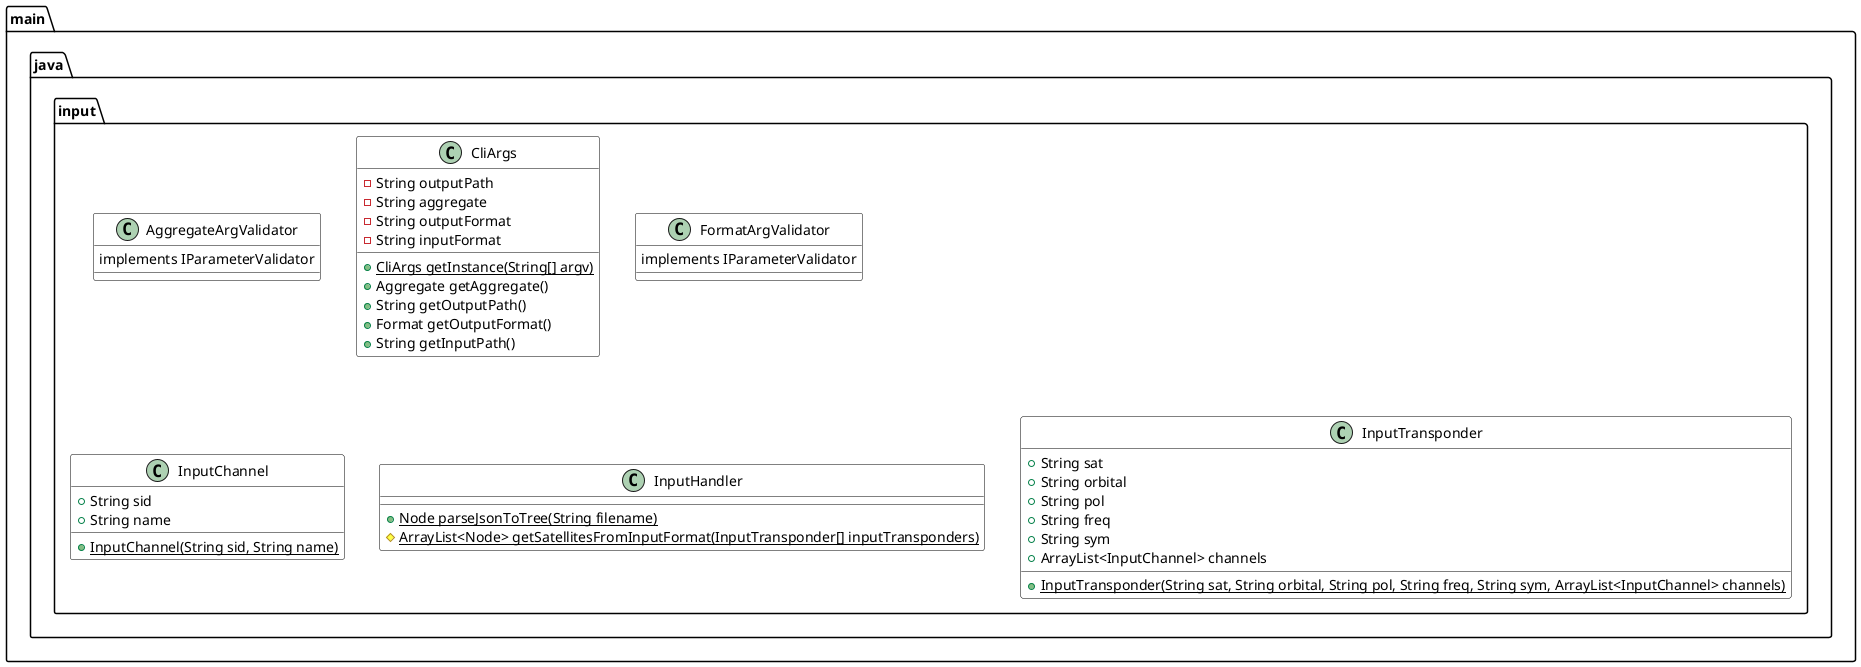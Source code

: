 @startuml

skinparam class {
    ArrowColor black
    BorderColor black
    BackgroundColor white
    NoteBorderColor black
}

package main.java.input {
    class AggregateArgValidator {
        implements IParameterValidator
    }

    class CliArgs {
        -String outputPath
        -String aggregate
        -String outputFormat
        -String inputFormat

        {static} +CliArgs getInstance(String[] argv)
        +Aggregate getAggregate()
        +String getOutputPath()
        +Format getOutputFormat()
        +String getInputPath()
    }

    class FormatArgValidator {
        implements IParameterValidator
    }

    class InputChannel {
        +String sid
        +String name

        {static} +InputChannel(String sid, String name)
    }

    class InputHandler {
        {static} +Node parseJsonToTree(String filename)
        {static} #ArrayList<Node> getSatellitesFromInputFormat(InputTransponder[] inputTransponders) 
    }   

    class InputTransponder {
        +String sat
        +String orbital
        +String pol
        +String freq
        +String sym
        +ArrayList<InputChannel> channels

        {static} +InputTransponder(String sat, String orbital, String pol, String freq, String sym, ArrayList<InputChannel> channels)
    }
}


@enduml

